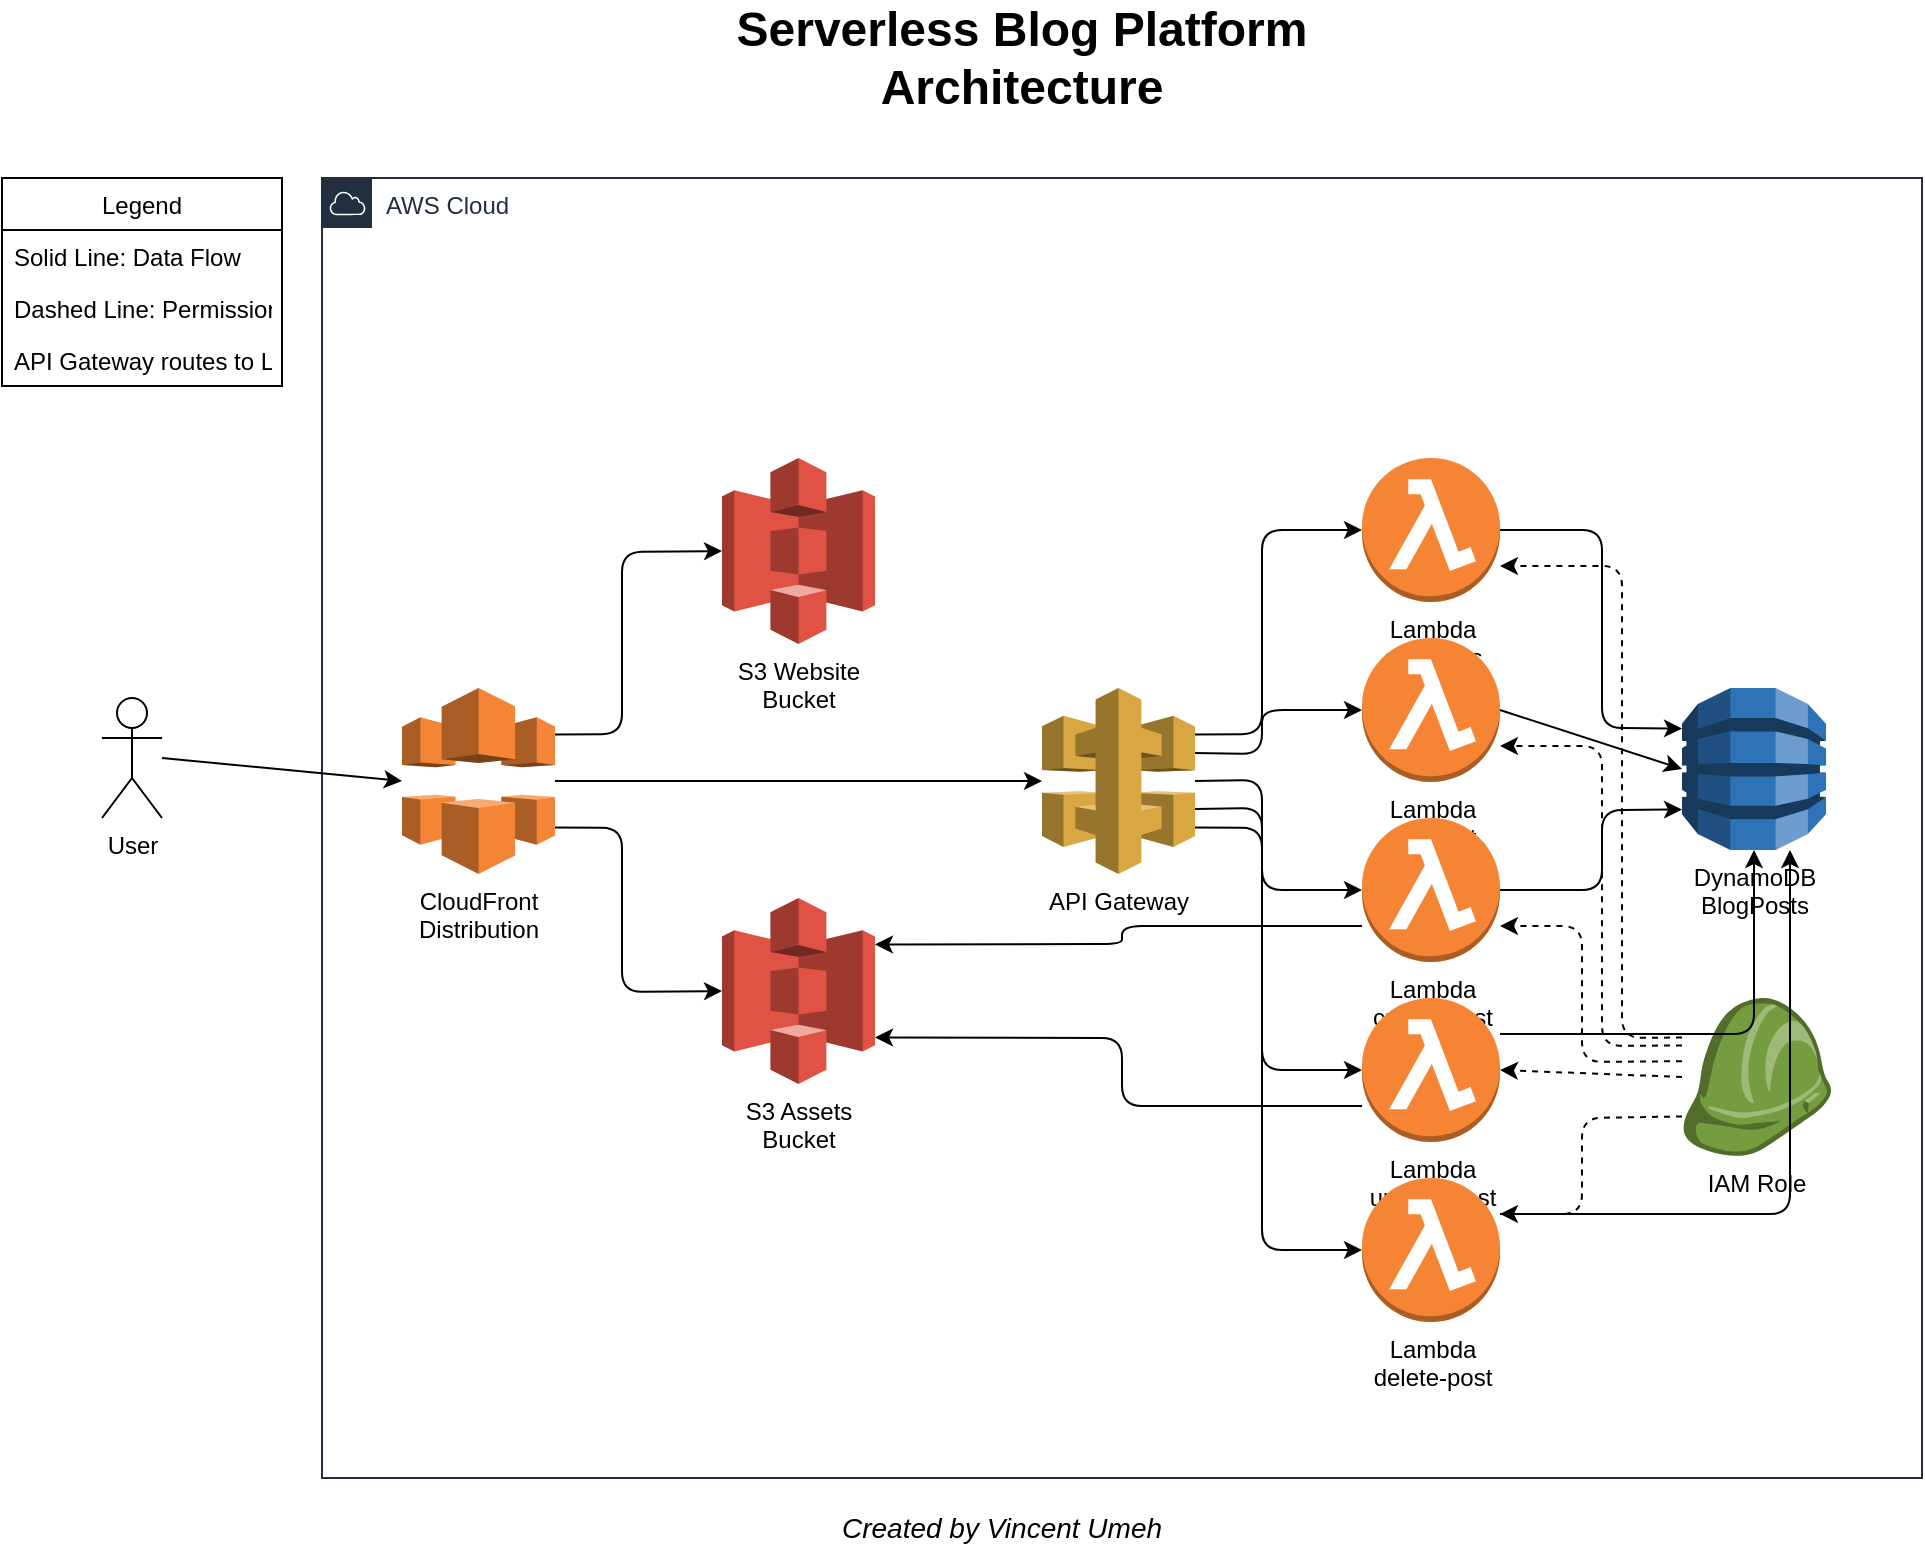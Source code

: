 <mxfile version="26.2.14">
  <diagram id="serverless-blog-architecture" name="Serverless Blog Platform Architecture">
    <mxGraphModel dx="706" dy="768" grid="1" gridSize="10" guides="1" tooltips="1" connect="1" arrows="1" fold="1" page="1" pageScale="1" pageWidth="1100" pageHeight="850" math="0" shadow="0">
      <root>
        <mxCell id="0" />
        <mxCell id="1" parent="0" />
        <mxCell id="aws_cloud" value="AWS Cloud" style="points=[[0,0],[0.25,0],[0.5,0],[0.75,0],[1,0],[1,0.25],[1,0.5],[1,0.75],[1,1],[0.75,1],[0.5,1],[0.25,1],[0,1],[0,0.75],[0,0.5],[0,0.25]];outlineConnect=0;gradientColor=none;html=1;whiteSpace=wrap;fontSize=12;fontStyle=0;container=1;pointerEvents=0;collapsible=0;recursiveResize=0;shape=mxgraph.aws4.group;grIcon=mxgraph.aws4.group_aws_cloud;strokeColor=#232F3E;fillColor=none;verticalAlign=top;align=left;spacingLeft=30;fontColor=#232F3E;dashed=0;" parent="1" vertex="1">
          <mxGeometry x="200" y="120" width="800" height="650" as="geometry" />
        </mxCell>
        <mxCell id="user" value="User" style="shape=umlActor;verticalLabelPosition=bottom;verticalAlign=top;html=1;outlineConnect=0;" parent="1" vertex="1">
          <mxGeometry x="90" y="380" width="30" height="60" as="geometry" />
        </mxCell>
        <mxCell id="cloudfront" value="CloudFront&#xa;Distribution" style="outlineConnect=0;dashed=0;verticalLabelPosition=bottom;verticalAlign=top;align=center;html=1;shape=mxgraph.aws3.cloudfront;fillColor=#F58536;gradientColor=none;" parent="1" vertex="1">
          <mxGeometry x="240" y="375" width="76.5" height="93" as="geometry" />
        </mxCell>
        <mxCell id="s3_website" value="S3 Website&#xa;Bucket" style="outlineConnect=0;dashed=0;verticalLabelPosition=bottom;verticalAlign=top;align=center;html=1;shape=mxgraph.aws3.s3;fillColor=#E05243;gradientColor=none;" parent="1" vertex="1">
          <mxGeometry x="400" y="260" width="76.5" height="93" as="geometry" />
        </mxCell>
        <mxCell id="s3_assets" value="S3 Assets&#xa;Bucket" style="outlineConnect=0;dashed=0;verticalLabelPosition=bottom;verticalAlign=top;align=center;html=1;shape=mxgraph.aws3.s3;fillColor=#E05243;gradientColor=none;" parent="1" vertex="1">
          <mxGeometry x="400" y="480" width="76.5" height="93" as="geometry" />
        </mxCell>
        <mxCell id="api_gateway" value="API Gateway" style="outlineConnect=0;dashed=0;verticalLabelPosition=bottom;verticalAlign=top;align=center;html=1;shape=mxgraph.aws3.api_gateway;fillColor=#D9A741;gradientColor=none;" parent="1" vertex="1">
          <mxGeometry x="560" y="375" width="76.5" height="93" as="geometry" />
        </mxCell>
        <mxCell id="lambda_get_posts" value="Lambda&#xa;get-posts" style="outlineConnect=0;dashed=0;verticalLabelPosition=bottom;verticalAlign=top;align=center;html=1;shape=mxgraph.aws3.lambda_function;fillColor=#F58534;gradientColor=none;" parent="1" vertex="1">
          <mxGeometry x="720" y="260" width="69" height="72" as="geometry" />
        </mxCell>
        <mxCell id="lambda_get_post" value="Lambda&#xa;get-post" style="outlineConnect=0;dashed=0;verticalLabelPosition=bottom;verticalAlign=top;align=center;html=1;shape=mxgraph.aws3.lambda_function;fillColor=#F58534;gradientColor=none;" parent="1" vertex="1">
          <mxGeometry x="720" y="350" width="69" height="72" as="geometry" />
        </mxCell>
        <mxCell id="lambda_create_post" value="Lambda&#xa;create-post" style="outlineConnect=0;dashed=0;verticalLabelPosition=bottom;verticalAlign=top;align=center;html=1;shape=mxgraph.aws3.lambda_function;fillColor=#F58534;gradientColor=none;" parent="1" vertex="1">
          <mxGeometry x="720" y="440" width="69" height="72" as="geometry" />
        </mxCell>
        <mxCell id="lambda_update_post" value="Lambda&#xa;update-post" style="outlineConnect=0;dashed=0;verticalLabelPosition=bottom;verticalAlign=top;align=center;html=1;shape=mxgraph.aws3.lambda_function;fillColor=#F58534;gradientColor=none;" parent="1" vertex="1">
          <mxGeometry x="720" y="530" width="69" height="72" as="geometry" />
        </mxCell>
        <mxCell id="lambda_delete_post" value="Lambda&#xa;delete-post" style="outlineConnect=0;dashed=0;verticalLabelPosition=bottom;verticalAlign=top;align=center;html=1;shape=mxgraph.aws3.lambda_function;fillColor=#F58534;gradientColor=none;" parent="1" vertex="1">
          <mxGeometry x="720" y="620" width="69" height="72" as="geometry" />
        </mxCell>
        <mxCell id="dynamodb" value="DynamoDB&#xa;BlogPosts" style="outlineConnect=0;dashed=0;verticalLabelPosition=bottom;verticalAlign=top;align=center;html=1;shape=mxgraph.aws3.dynamo_db;fillColor=#2E73B8;gradientColor=none;" parent="1" vertex="1">
          <mxGeometry x="880" y="375" width="72" height="81" as="geometry" />
        </mxCell>
        <mxCell id="iam_role" value="IAM Role" style="outlineConnect=0;dashed=0;verticalLabelPosition=bottom;verticalAlign=top;align=center;html=1;shape=mxgraph.aws3.role;fillColor=#759C3E;gradientColor=none;" parent="1" vertex="1">
          <mxGeometry x="880" y="530" width="74.5" height="79" as="geometry" />
        </mxCell>
        <mxCell id="user_to_cloudfront" value="" style="endArrow=classic;html=1;exitX=1;exitY=0.5;exitDx=0;exitDy=0;entryX=0;entryY=0.5;entryDx=0;entryDy=0;" parent="1" source="user" target="cloudfront" edge="1">
          <mxGeometry width="50" height="50" relative="1" as="geometry">
            <mxPoint x="130" y="410" as="sourcePoint" />
            <mxPoint x="230" y="410" as="targetPoint" />
          </mxGeometry>
        </mxCell>
        <mxCell id="cloudfront_to_s3_website" value="" style="endArrow=classic;html=1;exitX=1;exitY=0.25;exitDx=0;exitDy=0;entryX=0;entryY=0.5;entryDx=0;entryDy=0;" parent="1" source="cloudfront" target="s3_website" edge="1">
          <mxGeometry width="50" height="50" relative="1" as="geometry">
            <mxPoint x="320" y="390" as="sourcePoint" />
            <mxPoint x="390" y="310" as="targetPoint" />
            <Array as="points">
              <mxPoint x="350" y="398" />
              <mxPoint x="350" y="307" />
            </Array>
          </mxGeometry>
        </mxCell>
        <mxCell id="cloudfront_to_s3_assets" value="" style="endArrow=classic;html=1;exitX=1;exitY=0.75;exitDx=0;exitDy=0;entryX=0;entryY=0.5;entryDx=0;entryDy=0;" parent="1" source="cloudfront" target="s3_assets" edge="1">
          <mxGeometry width="50" height="50" relative="1" as="geometry">
            <mxPoint x="320" y="445" as="sourcePoint" />
            <mxPoint x="390" y="530" as="targetPoint" />
            <Array as="points">
              <mxPoint x="350" y="445" />
              <mxPoint x="350" y="527" />
            </Array>
          </mxGeometry>
        </mxCell>
        <mxCell id="cloudfront_to_api_gateway" value="" style="endArrow=classic;html=1;exitX=1;exitY=0.5;exitDx=0;exitDy=0;entryX=0;entryY=0.5;entryDx=0;entryDy=0;" parent="1" source="cloudfront" target="api_gateway" edge="1">
          <mxGeometry width="50" height="50" relative="1" as="geometry">
            <mxPoint x="320" y="421.5" as="sourcePoint" />
            <mxPoint x="550" y="421.5" as="targetPoint" />
          </mxGeometry>
        </mxCell>
        <mxCell id="api_gateway_to_lambda_get_posts" value="" style="endArrow=classic;html=1;exitX=1;exitY=0.25;exitDx=0;exitDy=0;entryX=0;entryY=0.5;entryDx=0;entryDy=0;" parent="1" source="api_gateway" target="lambda_get_posts" edge="1">
          <mxGeometry width="50" height="50" relative="1" as="geometry">
            <mxPoint x="640" y="398" as="sourcePoint" />
            <mxPoint x="710" y="296" as="targetPoint" />
            <Array as="points">
              <mxPoint x="670" y="398" />
              <mxPoint x="670" y="296" />
            </Array>
          </mxGeometry>
        </mxCell>
        <mxCell id="api_gateway_to_lambda_get_post" value="" style="endArrow=classic;html=1;exitX=1;exitY=0.35;exitDx=0;exitDy=0;entryX=0;entryY=0.5;entryDx=0;entryDy=0;" parent="1" source="api_gateway" target="lambda_get_post" edge="1">
          <mxGeometry width="50" height="50" relative="1" as="geometry">
            <mxPoint x="640" y="408" as="sourcePoint" />
            <mxPoint x="710" y="386" as="targetPoint" />
            <Array as="points">
              <mxPoint x="670" y="408" />
              <mxPoint x="670" y="386" />
            </Array>
          </mxGeometry>
        </mxCell>
        <mxCell id="api_gateway_to_lambda_create_post" value="" style="endArrow=classic;html=1;exitX=1;exitY=0.5;exitDx=0;exitDy=0;entryX=0;entryY=0.5;entryDx=0;entryDy=0;" parent="1" source="api_gateway" target="lambda_create_post" edge="1">
          <mxGeometry width="50" height="50" relative="1" as="geometry">
            <mxPoint x="640" y="421.5" as="sourcePoint" />
            <mxPoint x="710" y="476" as="targetPoint" />
            <Array as="points">
              <mxPoint x="670" y="421" />
              <mxPoint x="670" y="476" />
            </Array>
          </mxGeometry>
        </mxCell>
        <mxCell id="api_gateway_to_lambda_update_post" value="" style="endArrow=classic;html=1;exitX=1;exitY=0.65;exitDx=0;exitDy=0;entryX=0;entryY=0.5;entryDx=0;entryDy=0;" parent="1" source="api_gateway" target="lambda_update_post" edge="1">
          <mxGeometry width="50" height="50" relative="1" as="geometry">
            <mxPoint x="640" y="435" as="sourcePoint" />
            <mxPoint x="710" y="566" as="targetPoint" />
            <Array as="points">
              <mxPoint x="670" y="435" />
              <mxPoint x="670" y="566" />
            </Array>
          </mxGeometry>
        </mxCell>
        <mxCell id="api_gateway_to_lambda_delete_post" value="" style="endArrow=classic;html=1;exitX=1;exitY=0.75;exitDx=0;exitDy=0;entryX=0;entryY=0.5;entryDx=0;entryDy=0;" parent="1" source="api_gateway" target="lambda_delete_post" edge="1">
          <mxGeometry width="50" height="50" relative="1" as="geometry">
            <mxPoint x="640" y="445" as="sourcePoint" />
            <mxPoint x="710" y="656" as="targetPoint" />
            <Array as="points">
              <mxPoint x="670" y="445" />
              <mxPoint x="670" y="656" />
            </Array>
          </mxGeometry>
        </mxCell>
        <mxCell id="lambda_get_posts_to_dynamodb" value="" style="endArrow=classic;html=1;exitX=1;exitY=0.5;exitDx=0;exitDy=0;entryX=0;entryY=0.25;entryDx=0;entryDy=0;" parent="1" source="lambda_get_posts" target="dynamodb" edge="1">
          <mxGeometry width="50" height="50" relative="1" as="geometry">
            <mxPoint x="800" y="296" as="sourcePoint" />
            <mxPoint x="870" y="395" as="targetPoint" />
            <Array as="points">
              <mxPoint x="840" y="296" />
              <mxPoint x="840" y="395" />
            </Array>
          </mxGeometry>
        </mxCell>
        <mxCell id="lambda_get_post_to_dynamodb" value="" style="endArrow=classic;html=1;exitX=1;exitY=0.5;exitDx=0;exitDy=0;entryX=0;entryY=0.5;entryDx=0;entryDy=0;" parent="1" source="lambda_get_post" target="dynamodb" edge="1">
          <mxGeometry width="50" height="50" relative="1" as="geometry">
            <mxPoint x="800" y="386" as="sourcePoint" />
            <mxPoint x="870" y="415.5" as="targetPoint" />
          </mxGeometry>
        </mxCell>
        <mxCell id="lambda_create_post_to_dynamodb" value="" style="endArrow=classic;html=1;exitX=1;exitY=0.5;exitDx=0;exitDy=0;entryX=0;entryY=0.75;entryDx=0;entryDy=0;" parent="1" source="lambda_create_post" target="dynamodb" edge="1">
          <mxGeometry width="50" height="50" relative="1" as="geometry">
            <mxPoint x="800" y="476" as="sourcePoint" />
            <mxPoint x="870" y="436" as="targetPoint" />
            <Array as="points">
              <mxPoint x="840" y="476" />
              <mxPoint x="840" y="436" />
            </Array>
          </mxGeometry>
        </mxCell>
        <mxCell id="lambda_update_post_to_dynamodb" value="" style="endArrow=classic;html=1;exitX=1;exitY=0.25;exitDx=0;exitDy=0;entryX=0.5;entryY=1;entryDx=0;entryDy=0;" parent="1" source="lambda_update_post" target="dynamodb" edge="1">
          <mxGeometry width="50" height="50" relative="1" as="geometry">
            <mxPoint x="800" y="548" as="sourcePoint" />
            <mxPoint x="916" y="470" as="targetPoint" />
            <Array as="points">
              <mxPoint x="916" y="548" />
            </Array>
          </mxGeometry>
        </mxCell>
        <mxCell id="lambda_delete_post_to_dynamodb" value="" style="endArrow=classic;html=1;exitX=1;exitY=0.25;exitDx=0;exitDy=0;entryX=0.75;entryY=1;entryDx=0;entryDy=0;" parent="1" source="lambda_delete_post" target="dynamodb" edge="1">
          <mxGeometry width="50" height="50" relative="1" as="geometry">
            <mxPoint x="800" y="638" as="sourcePoint" />
            <mxPoint x="934" y="470" as="targetPoint" />
            <Array as="points">
              <mxPoint x="934" y="638" />
            </Array>
          </mxGeometry>
        </mxCell>
        <mxCell id="lambda_create_post_to_s3_assets" value="" style="endArrow=classic;html=1;exitX=0;exitY=0.75;exitDx=0;exitDy=0;entryX=1;entryY=0.25;entryDx=0;entryDy=0;" parent="1" source="lambda_create_post" target="s3_assets" edge="1">
          <mxGeometry width="50" height="50" relative="1" as="geometry">
            <mxPoint x="710" y="494" as="sourcePoint" />
            <mxPoint x="490" y="503" as="targetPoint" />
            <Array as="points">
              <mxPoint x="600" y="494" />
              <mxPoint x="600" y="503" />
            </Array>
          </mxGeometry>
        </mxCell>
        <mxCell id="lambda_update_post_to_s3_assets" value="" style="endArrow=classic;html=1;exitX=0;exitY=0.75;exitDx=0;exitDy=0;entryX=1;entryY=0.75;entryDx=0;entryDy=0;" parent="1" source="lambda_update_post" target="s3_assets" edge="1">
          <mxGeometry width="50" height="50" relative="1" as="geometry">
            <mxPoint x="710" y="584" as="sourcePoint" />
            <mxPoint x="490" y="550" as="targetPoint" />
            <Array as="points">
              <mxPoint x="600" y="584" />
              <mxPoint x="600" y="550" />
            </Array>
          </mxGeometry>
        </mxCell>
        <mxCell id="iam_role_to_lambda_get_posts" value="" style="endArrow=classic;html=1;exitX=0;exitY=0.25;exitDx=0;exitDy=0;entryX=1;entryY=0.75;entryDx=0;entryDy=0;dashed=1;" parent="1" source="iam_role" target="lambda_get_posts" edge="1">
          <mxGeometry width="50" height="50" relative="1" as="geometry">
            <mxPoint x="870" y="550" as="sourcePoint" />
            <mxPoint x="800" y="310" as="targetPoint" />
            <Array as="points">
              <mxPoint x="850" y="550" />
              <mxPoint x="850" y="314" />
            </Array>
          </mxGeometry>
        </mxCell>
        <mxCell id="iam_role_to_lambda_get_post" value="" style="endArrow=classic;html=1;exitX=0;exitY=0.3;exitDx=0;exitDy=0;entryX=1;entryY=0.75;entryDx=0;entryDy=0;dashed=1;" parent="1" source="iam_role" target="lambda_get_post" edge="1">
          <mxGeometry width="50" height="50" relative="1" as="geometry">
            <mxPoint x="870" y="554" as="sourcePoint" />
            <mxPoint x="800" y="404" as="targetPoint" />
            <Array as="points">
              <mxPoint x="840" y="554" />
              <mxPoint x="840" y="404" />
            </Array>
          </mxGeometry>
        </mxCell>
        <mxCell id="iam_role_to_lambda_create_post" value="" style="endArrow=classic;html=1;exitX=0;exitY=0.4;exitDx=0;exitDy=0;entryX=1;entryY=0.75;entryDx=0;entryDy=0;dashed=1;" parent="1" source="iam_role" target="lambda_create_post" edge="1">
          <mxGeometry width="50" height="50" relative="1" as="geometry">
            <mxPoint x="870" y="562" as="sourcePoint" />
            <mxPoint x="800" y="494" as="targetPoint" />
            <Array as="points">
              <mxPoint x="830" y="562" />
              <mxPoint x="830" y="494" />
            </Array>
          </mxGeometry>
        </mxCell>
        <mxCell id="iam_role_to_lambda_update_post" value="" style="endArrow=classic;html=1;exitX=0;exitY=0.5;exitDx=0;exitDy=0;entryX=1;entryY=0.5;entryDx=0;entryDy=0;dashed=1;" parent="1" source="iam_role" target="lambda_update_post" edge="1">
          <mxGeometry width="50" height="50" relative="1" as="geometry">
            <mxPoint x="870" y="570" as="sourcePoint" />
            <mxPoint x="800" y="566" as="targetPoint" />
          </mxGeometry>
        </mxCell>
        <mxCell id="iam_role_to_lambda_delete_post" value="" style="endArrow=classic;html=1;exitX=0;exitY=0.75;exitDx=0;exitDy=0;entryX=1;entryY=0.25;entryDx=0;entryDy=0;dashed=1;" parent="1" source="iam_role" target="lambda_delete_post" edge="1">
          <mxGeometry width="50" height="50" relative="1" as="geometry">
            <mxPoint x="870" y="590" as="sourcePoint" />
            <mxPoint x="800" y="638" as="targetPoint" />
            <Array as="points">
              <mxPoint x="830" y="590" />
              <mxPoint x="830" y="638" />
            </Array>
          </mxGeometry>
        </mxCell>
        <mxCell id="title" value="Serverless Blog Platform Architecture" style="text;html=1;strokeColor=none;fillColor=none;align=center;verticalAlign=middle;whiteSpace=wrap;rounded=0;fontSize=24;fontStyle=1" parent="1" vertex="1">
          <mxGeometry x="350" y="40" width="400" height="40" as="geometry" />
        </mxCell>
        <mxCell id="footer" value="Created by Vincent Umeh" style="text;html=1;strokeColor=none;fillColor=none;align=center;verticalAlign=middle;whiteSpace=wrap;rounded=0;fontSize=14;fontStyle=2" parent="1" vertex="1">
          <mxGeometry x="440" y="780" width="200" height="30" as="geometry" />
        </mxCell>
        <mxCell id="legend" value="Legend" style="swimlane;fontStyle=0;childLayout=stackLayout;horizontal=1;startSize=26;fillColor=none;horizontalStack=0;resizeParent=1;resizeParentMax=0;resizeLast=0;collapsible=1;marginBottom=0;" parent="1" vertex="1">
          <mxGeometry x="40" y="120" width="140" height="104" as="geometry" />
        </mxCell>
        <mxCell id="legend_solid" value="Solid Line: Data Flow" style="text;strokeColor=none;fillColor=none;align=left;verticalAlign=top;spacingLeft=4;spacingRight=4;overflow=hidden;rotatable=0;points=[[0,0.5],[1,0.5]];portConstraint=eastwest;" parent="legend" vertex="1">
          <mxGeometry y="26" width="140" height="26" as="geometry" />
        </mxCell>
        <mxCell id="legend_dashed" value="Dashed Line: Permissions" style="text;strokeColor=none;fillColor=none;align=left;verticalAlign=top;spacingLeft=4;spacingRight=4;overflow=hidden;rotatable=0;points=[[0,0.5],[1,0.5]];portConstraint=eastwest;" parent="legend" vertex="1">
          <mxGeometry y="52" width="140" height="26" as="geometry" />
        </mxCell>
        <mxCell id="legend_note" value="API Gateway routes to Lambda" style="text;strokeColor=none;fillColor=none;align=left;verticalAlign=top;spacingLeft=4;spacingRight=4;overflow=hidden;rotatable=0;points=[[0,0.5],[1,0.5]];portConstraint=eastwest;" parent="legend" vertex="1">
          <mxGeometry y="78" width="140" height="26" as="geometry" />
        </mxCell>
      </root>
    </mxGraphModel>
  </diagram>
</mxfile>
